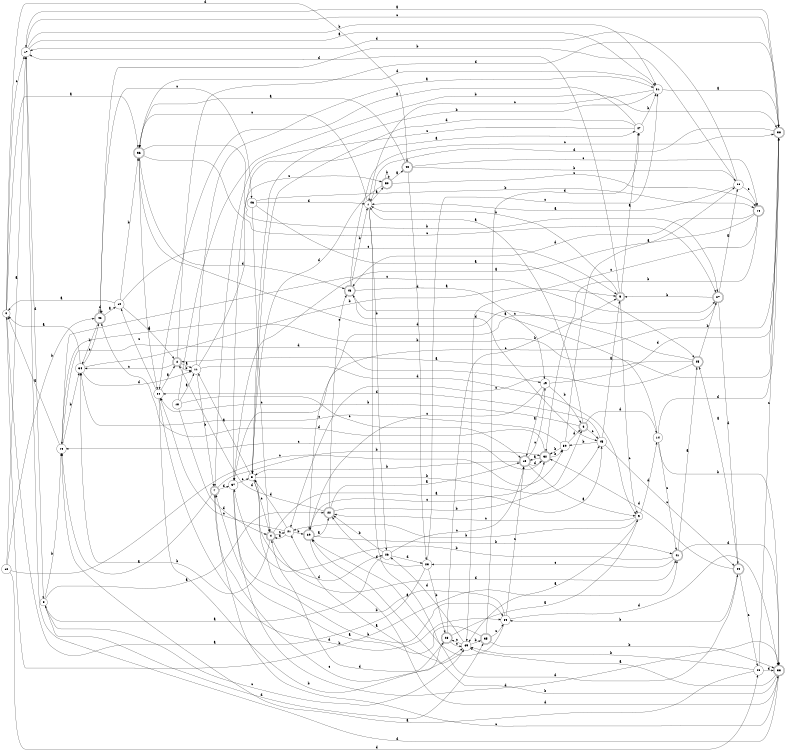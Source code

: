 digraph n41_5 {
__start0 [label="" shape="none"];

rankdir=LR;
size="8,5";

s0 [style="filled", color="black", fillcolor="white" shape="circle", label="0"];
s1 [style="filled", color="black", fillcolor="white" shape="circle", label="1"];
s2 [style="rounded,filled", color="black", fillcolor="white" shape="doublecircle", label="2"];
s3 [style="filled", color="black", fillcolor="white" shape="circle", label="3"];
s4 [style="rounded,filled", color="black", fillcolor="white" shape="doublecircle", label="4"];
s5 [style="rounded,filled", color="black", fillcolor="white" shape="doublecircle", label="5"];
s6 [style="rounded,filled", color="black", fillcolor="white" shape="doublecircle", label="6"];
s7 [style="rounded,filled", color="black", fillcolor="white" shape="doublecircle", label="7"];
s8 [style="filled", color="black", fillcolor="white" shape="circle", label="8"];
s9 [style="filled", color="black", fillcolor="white" shape="circle", label="9"];
s10 [style="filled", color="black", fillcolor="white" shape="circle", label="10"];
s11 [style="filled", color="black", fillcolor="white" shape="circle", label="11"];
s12 [style="filled", color="black", fillcolor="white" shape="circle", label="12"];
s13 [style="rounded,filled", color="black", fillcolor="white" shape="doublecircle", label="13"];
s14 [style="filled", color="black", fillcolor="white" shape="circle", label="14"];
s15 [style="filled", color="black", fillcolor="white" shape="circle", label="15"];
s16 [style="rounded,filled", color="black", fillcolor="white" shape="doublecircle", label="16"];
s17 [style="filled", color="black", fillcolor="white" shape="circle", label="17"];
s18 [style="filled", color="black", fillcolor="white" shape="circle", label="18"];
s19 [style="filled", color="black", fillcolor="white" shape="circle", label="19"];
s20 [style="filled", color="black", fillcolor="white" shape="circle", label="20"];
s21 [style="filled", color="black", fillcolor="white" shape="circle", label="21"];
s22 [style="rounded,filled", color="black", fillcolor="white" shape="doublecircle", label="22"];
s23 [style="filled", color="black", fillcolor="white" shape="circle", label="23"];
s24 [style="filled", color="black", fillcolor="white" shape="circle", label="24"];
s25 [style="rounded,filled", color="black", fillcolor="white" shape="doublecircle", label="25"];
s26 [style="filled", color="black", fillcolor="white" shape="circle", label="26"];
s27 [style="rounded,filled", color="black", fillcolor="white" shape="doublecircle", label="27"];
s28 [style="rounded,filled", color="black", fillcolor="white" shape="doublecircle", label="28"];
s29 [style="rounded,filled", color="black", fillcolor="white" shape="doublecircle", label="29"];
s30 [style="filled", color="black", fillcolor="white" shape="circle", label="30"];
s31 [style="filled", color="black", fillcolor="white" shape="circle", label="31"];
s32 [style="rounded,filled", color="black", fillcolor="white" shape="doublecircle", label="32"];
s33 [style="rounded,filled", color="black", fillcolor="white" shape="doublecircle", label="33"];
s34 [style="filled", color="black", fillcolor="white" shape="circle", label="34"];
s35 [style="rounded,filled", color="black", fillcolor="white" shape="doublecircle", label="35"];
s36 [style="rounded,filled", color="black", fillcolor="white" shape="doublecircle", label="36"];
s37 [style="filled", color="black", fillcolor="white" shape="circle", label="37"];
s38 [style="rounded,filled", color="black", fillcolor="white" shape="doublecircle", label="38"];
s39 [style="filled", color="black", fillcolor="white" shape="circle", label="39"];
s40 [style="rounded,filled", color="black", fillcolor="white" shape="doublecircle", label="40"];
s41 [style="rounded,filled", color="black", fillcolor="white" shape="doublecircle", label="41"];
s42 [style="rounded,filled", color="black", fillcolor="white" shape="doublecircle", label="42"];
s43 [style="rounded,filled", color="black", fillcolor="white" shape="doublecircle", label="43"];
s44 [style="rounded,filled", color="black", fillcolor="white" shape="doublecircle", label="44"];
s45 [style="filled", color="black", fillcolor="white" shape="circle", label="45"];
s46 [style="filled", color="black", fillcolor="white" shape="circle", label="46"];
s47 [style="filled", color="black", fillcolor="white" shape="circle", label="47"];
s48 [style="filled", color="black", fillcolor="white" shape="circle", label="48"];
s49 [style="filled", color="black", fillcolor="white" shape="circle", label="49"];
s50 [style="rounded,filled", color="black", fillcolor="white" shape="doublecircle", label="50"];
s0 -> s36 [label="a"];
s0 -> s41 [label="b"];
s0 -> s17 [label="c"];
s0 -> s40 [label="d"];
s1 -> s50 [label="a"];
s1 -> s26 [label="b"];
s1 -> s36 [label="c"];
s1 -> s44 [label="d"];
s2 -> s11 [label="a"];
s2 -> s11 [label="b"];
s2 -> s34 [label="c"];
s2 -> s38 [label="d"];
s3 -> s11 [label="a"];
s3 -> s45 [label="b"];
s3 -> s4 [label="c"];
s3 -> s26 [label="d"];
s4 -> s45 [label="a"];
s4 -> s34 [label="b"];
s4 -> s21 [label="c"];
s4 -> s41 [label="d"];
s5 -> s47 [label="a"];
s5 -> s1 [label="b"];
s5 -> s9 [label="c"];
s5 -> s17 [label="d"];
s6 -> s1 [label="a"];
s6 -> s24 [label="b"];
s6 -> s45 [label="c"];
s6 -> s14 [label="d"];
s7 -> s15 [label="a"];
s7 -> s32 [label="b"];
s7 -> s28 [label="c"];
s7 -> s37 [label="d"];
s8 -> s22 [label="a"];
s8 -> s15 [label="b"];
s8 -> s49 [label="c"];
s8 -> s35 [label="d"];
s9 -> s49 [label="a"];
s9 -> s21 [label="b"];
s9 -> s22 [label="c"];
s9 -> s14 [label="d"];
s10 -> s0 [label="a"];
s10 -> s36 [label="b"];
s10 -> s5 [label="c"];
s10 -> s2 [label="d"];
s11 -> s31 [label="a"];
s11 -> s7 [label="b"];
s11 -> s50 [label="c"];
s11 -> s9 [label="d"];
s12 -> s17 [label="a"];
s12 -> s42 [label="b"];
s12 -> s30 [label="c"];
s12 -> s48 [label="d"];
s13 -> s9 [label="a"];
s13 -> s3 [label="b"];
s13 -> s19 [label="c"];
s13 -> s32 [label="d"];
s14 -> s43 [label="a"];
s14 -> s33 [label="b"];
s14 -> s41 [label="c"];
s14 -> s38 [label="d"];
s15 -> s0 [label="a"];
s15 -> s34 [label="b"];
s15 -> s27 [label="c"];
s15 -> s19 [label="d"];
s16 -> s37 [label="a"];
s16 -> s32 [label="b"];
s16 -> s49 [label="c"];
s16 -> s43 [label="d"];
s17 -> s31 [label="a"];
s17 -> s31 [label="b"];
s17 -> s38 [label="c"];
s17 -> s8 [label="d"];
s18 -> s11 [label="a"];
s18 -> s38 [label="b"];
s18 -> s13 [label="c"];
s18 -> s4 [label="d"];
s19 -> s13 [label="a"];
s19 -> s6 [label="b"];
s19 -> s29 [label="c"];
s19 -> s38 [label="d"];
s20 -> s1 [label="a"];
s20 -> s42 [label="b"];
s20 -> s16 [label="c"];
s20 -> s17 [label="d"];
s21 -> s4 [label="a"];
s21 -> s29 [label="b"];
s21 -> s24 [label="c"];
s21 -> s3 [label="d"];
s22 -> s13 [label="a"];
s22 -> s6 [label="b"];
s22 -> s43 [label="c"];
s22 -> s2 [label="d"];
s23 -> s0 [label="a"];
s23 -> s28 [label="b"];
s23 -> s31 [label="c"];
s23 -> s22 [label="d"];
s24 -> s2 [label="a"];
s24 -> s49 [label="b"];
s24 -> s10 [label="c"];
s24 -> s39 [label="d"];
s25 -> s2 [label="a"];
s25 -> s27 [label="b"];
s25 -> s21 [label="c"];
s25 -> s36 [label="d"];
s26 -> s8 [label="a"];
s26 -> s22 [label="b"];
s26 -> s13 [label="c"];
s26 -> s23 [label="d"];
s27 -> s20 [label="a"];
s27 -> s5 [label="b"];
s27 -> s29 [label="c"];
s27 -> s44 [label="d"];
s28 -> s9 [label="a"];
s28 -> s5 [label="b"];
s28 -> s49 [label="c"];
s28 -> s4 [label="d"];
s29 -> s22 [label="a"];
s29 -> s41 [label="b"];
s29 -> s32 [label="c"];
s29 -> s33 [label="d"];
s30 -> s20 [label="a"];
s30 -> s32 [label="b"];
s30 -> s34 [label="c"];
s30 -> s6 [label="d"];
s31 -> s38 [label="a"];
s31 -> s3 [label="b"];
s31 -> s1 [label="c"];
s31 -> s36 [label="d"];
s32 -> s13 [label="a"];
s32 -> s30 [label="b"];
s32 -> s15 [label="c"];
s32 -> s42 [label="d"];
s33 -> s49 [label="a"];
s33 -> s29 [label="b"];
s33 -> s7 [label="c"];
s33 -> s17 [label="d"];
s34 -> s0 [label="a"];
s34 -> s5 [label="b"];
s34 -> s42 [label="c"];
s34 -> s11 [label="d"];
s35 -> s7 [label="a"];
s35 -> s33 [label="b"];
s35 -> s39 [label="c"];
s35 -> s47 [label="d"];
s36 -> s24 [label="a"];
s36 -> s27 [label="b"];
s36 -> s27 [label="c"];
s36 -> s43 [label="d"];
s37 -> s47 [label="a"];
s37 -> s39 [label="b"];
s37 -> s3 [label="c"];
s37 -> s33 [label="d"];
s38 -> s17 [label="a"];
s38 -> s15 [label="b"];
s38 -> s37 [label="c"];
s38 -> s1 [label="d"];
s39 -> s29 [label="a"];
s39 -> s3 [label="b"];
s39 -> s13 [label="c"];
s39 -> s33 [label="d"];
s40 -> s36 [label="a"];
s40 -> s20 [label="b"];
s40 -> s16 [label="c"];
s40 -> s23 [label="d"];
s41 -> s25 [label="a"];
s41 -> s37 [label="b"];
s41 -> s23 [label="c"];
s41 -> s33 [label="d"];
s42 -> s10 [label="a"];
s42 -> s34 [label="b"];
s42 -> s46 [label="c"];
s42 -> s42 [label="d"];
s43 -> s19 [label="a"];
s43 -> s1 [label="b"];
s43 -> s38 [label="c"];
s43 -> s45 [label="d"];
s44 -> s25 [label="a"];
s44 -> s39 [label="b"];
s44 -> s48 [label="c"];
s44 -> s32 [label="d"];
s45 -> s5 [label="a"];
s45 -> s30 [label="b"];
s45 -> s44 [label="c"];
s45 -> s24 [label="d"];
s46 -> s25 [label="a"];
s46 -> s16 [label="b"];
s46 -> s4 [label="c"];
s46 -> s1 [label="d"];
s47 -> s24 [label="a"];
s47 -> s31 [label="b"];
s47 -> s7 [label="c"];
s47 -> s3 [label="d"];
s48 -> s15 [label="a"];
s48 -> s49 [label="b"];
s48 -> s38 [label="c"];
s48 -> s33 [label="d"];
s49 -> s21 [label="a"];
s49 -> s35 [label="b"];
s49 -> s28 [label="c"];
s49 -> s26 [label="d"];
s50 -> s40 [label="a"];
s50 -> s50 [label="b"];
s50 -> s16 [label="c"];
s50 -> s3 [label="d"];

}